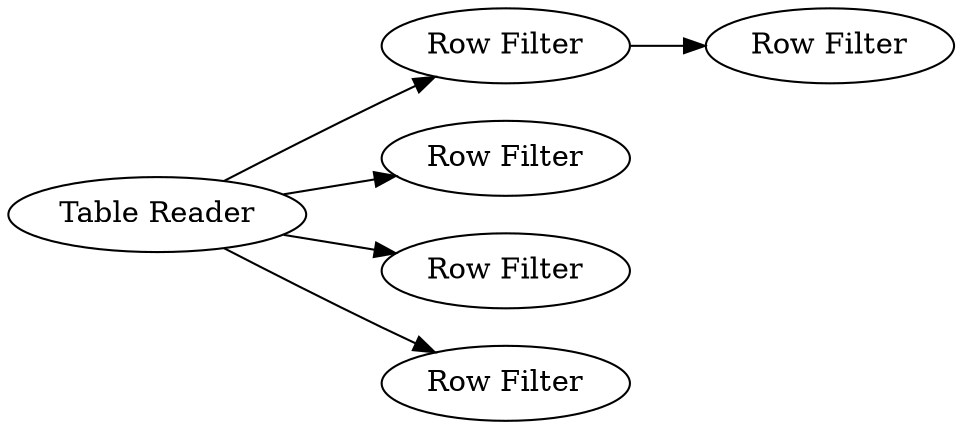 digraph {
	"2999571057936907453_2" [label="Row Filter"]
	"2999571057936907453_5" [label="Row Filter"]
	"2999571057936907453_4" [label="Row Filter"]
	"2999571057936907453_8" [label="Table Reader"]
	"2999571057936907453_6" [label="Row Filter"]
	"2999571057936907453_3" [label="Row Filter"]
	"2999571057936907453_2" -> "2999571057936907453_4"
	"2999571057936907453_8" -> "2999571057936907453_3"
	"2999571057936907453_8" -> "2999571057936907453_2"
	"2999571057936907453_8" -> "2999571057936907453_5"
	"2999571057936907453_8" -> "2999571057936907453_6"
	rankdir=LR
}
